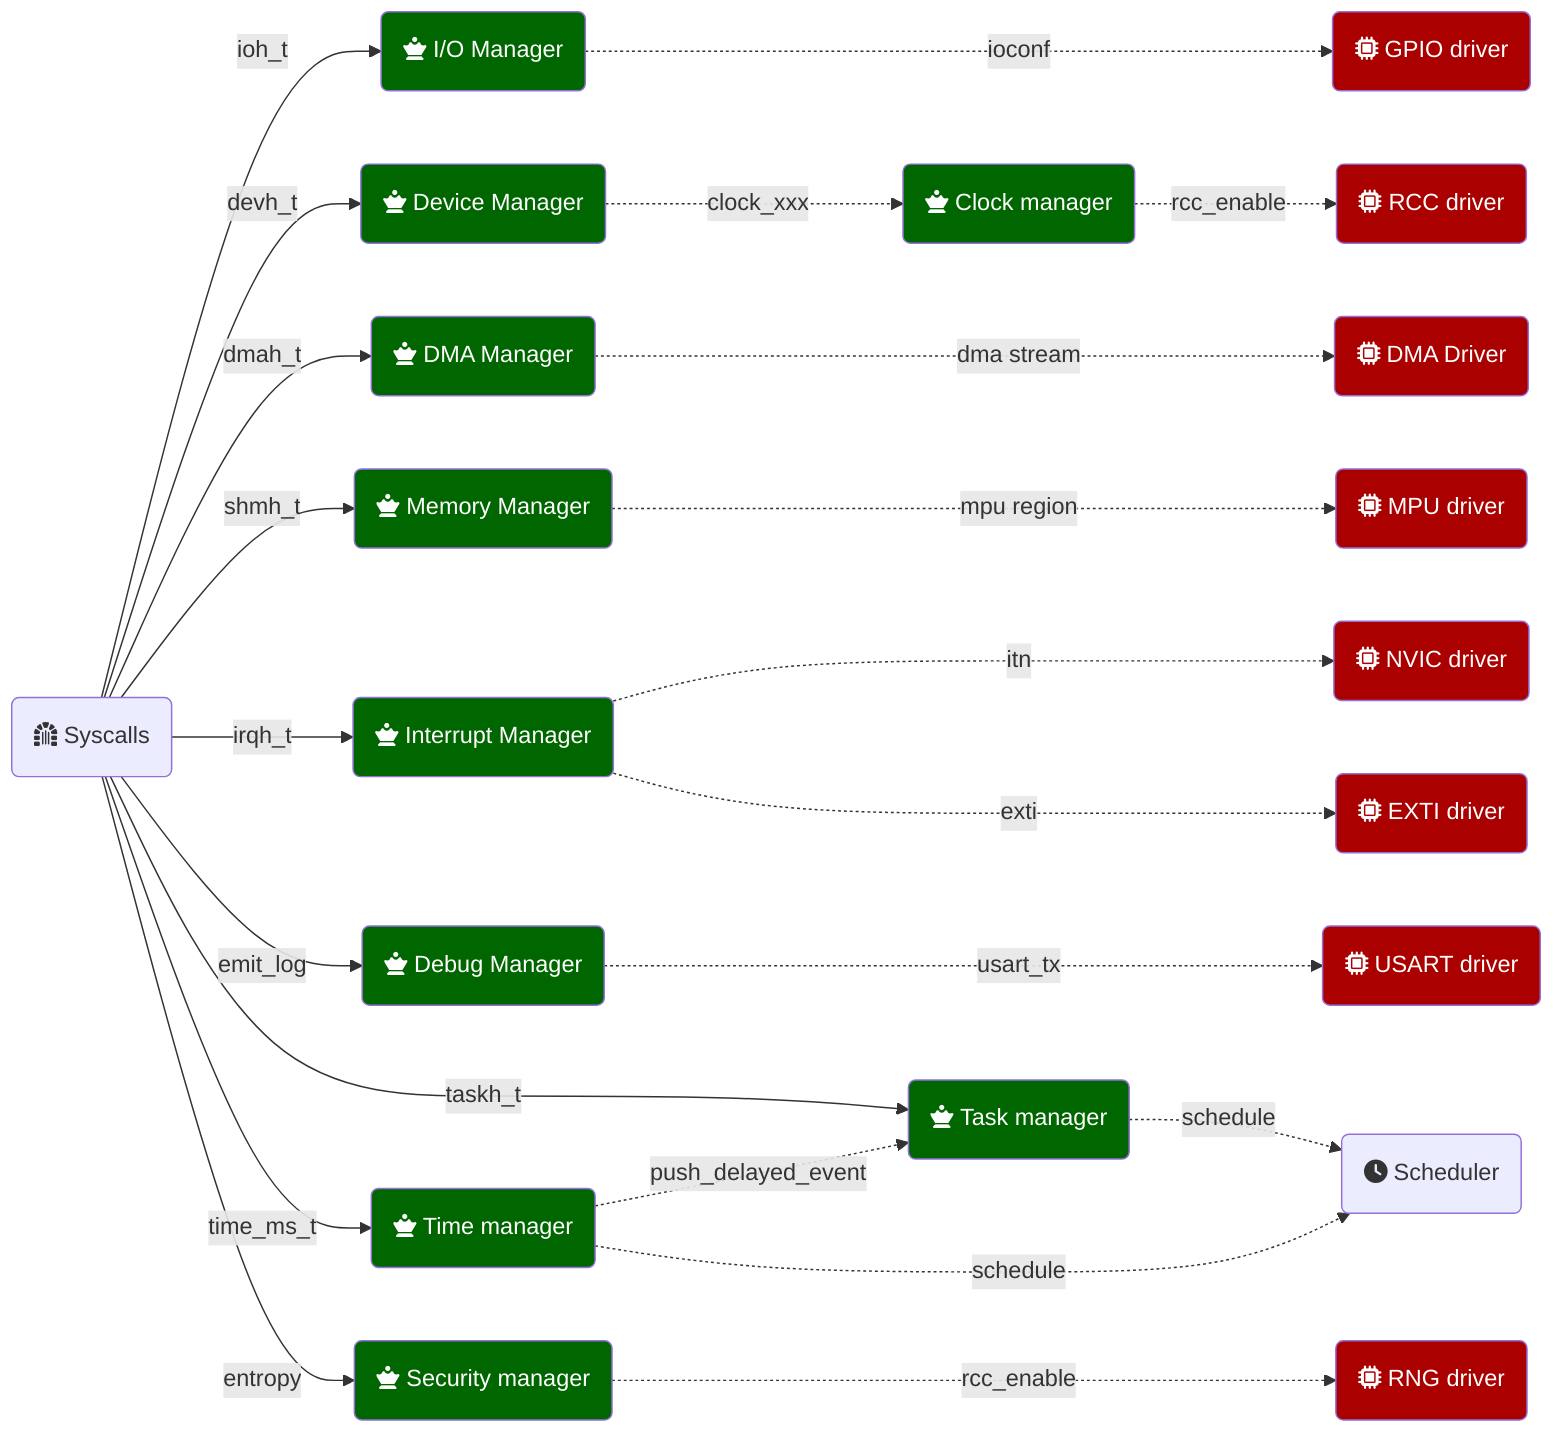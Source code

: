 flowchart LR
    A(fa:fa-dungeon Syscalls) -->|ioh_t| B(fa:fa-chess-queen I/O Manager):::manager
    A -->|devh_t| C(fa:fa-chess-queen Device Manager):::manager
    A -->|dmah_t| D(fa:fa-chess-queen DMA Manager):::manager
    A -->|shmh_t| E(fa:fa-chess-queen Memory Manager):::manager
    A -->|irqh_t| F(fa:fa-chess-queen Interrupt Manager):::manager
    A -->|emit_log| G(fa:fa-chess-queen Debug Manager):::manager
    C .->|clock_xxx| H(fa:fa-chess-queen Clock manager):::manager
    A -->|taskh_t| I(fa:fa-chess-queen Task manager):::manager
    A -->|time_ms_t| J(fa:fa-chess-queen Time manager):::manager
    A -->|entropy| K(fa:fa-chess-queen Security manager):::manager

    F -..->|itn| M(fa:fa-microchip NVIC driver):::bsp
    F -..->|exti| N(fa:fa-microchip EXTI driver):::bsp
    E -..->|mpu region| O(fa:fa-microchip MPU driver):::bsp
    D -..->|dma stream| P(fa:fa-microchip DMA Driver):::bsp
    B -..->|ioconf| Q(fa:fa-microchip GPIO driver):::bsp
    G -..->|usart_tx| R(fa:fa-microchip USART driver):::bsp
    H -.->|rcc_enable| S(fa:fa-microchip RCC driver):::bsp
    K -..->|rcc_enable| U(fa:fa-microchip RNG driver):::bsp
    I .->|schedule| T(fa:fa-clock Scheduler)
    J .->|schedule| T(fa:fa-clock Scheduler)
    J .->|push_delayed_event| I

    classDef bsp fill:#a00,color:#fff
    classDef manager fill:#060,color:#fff